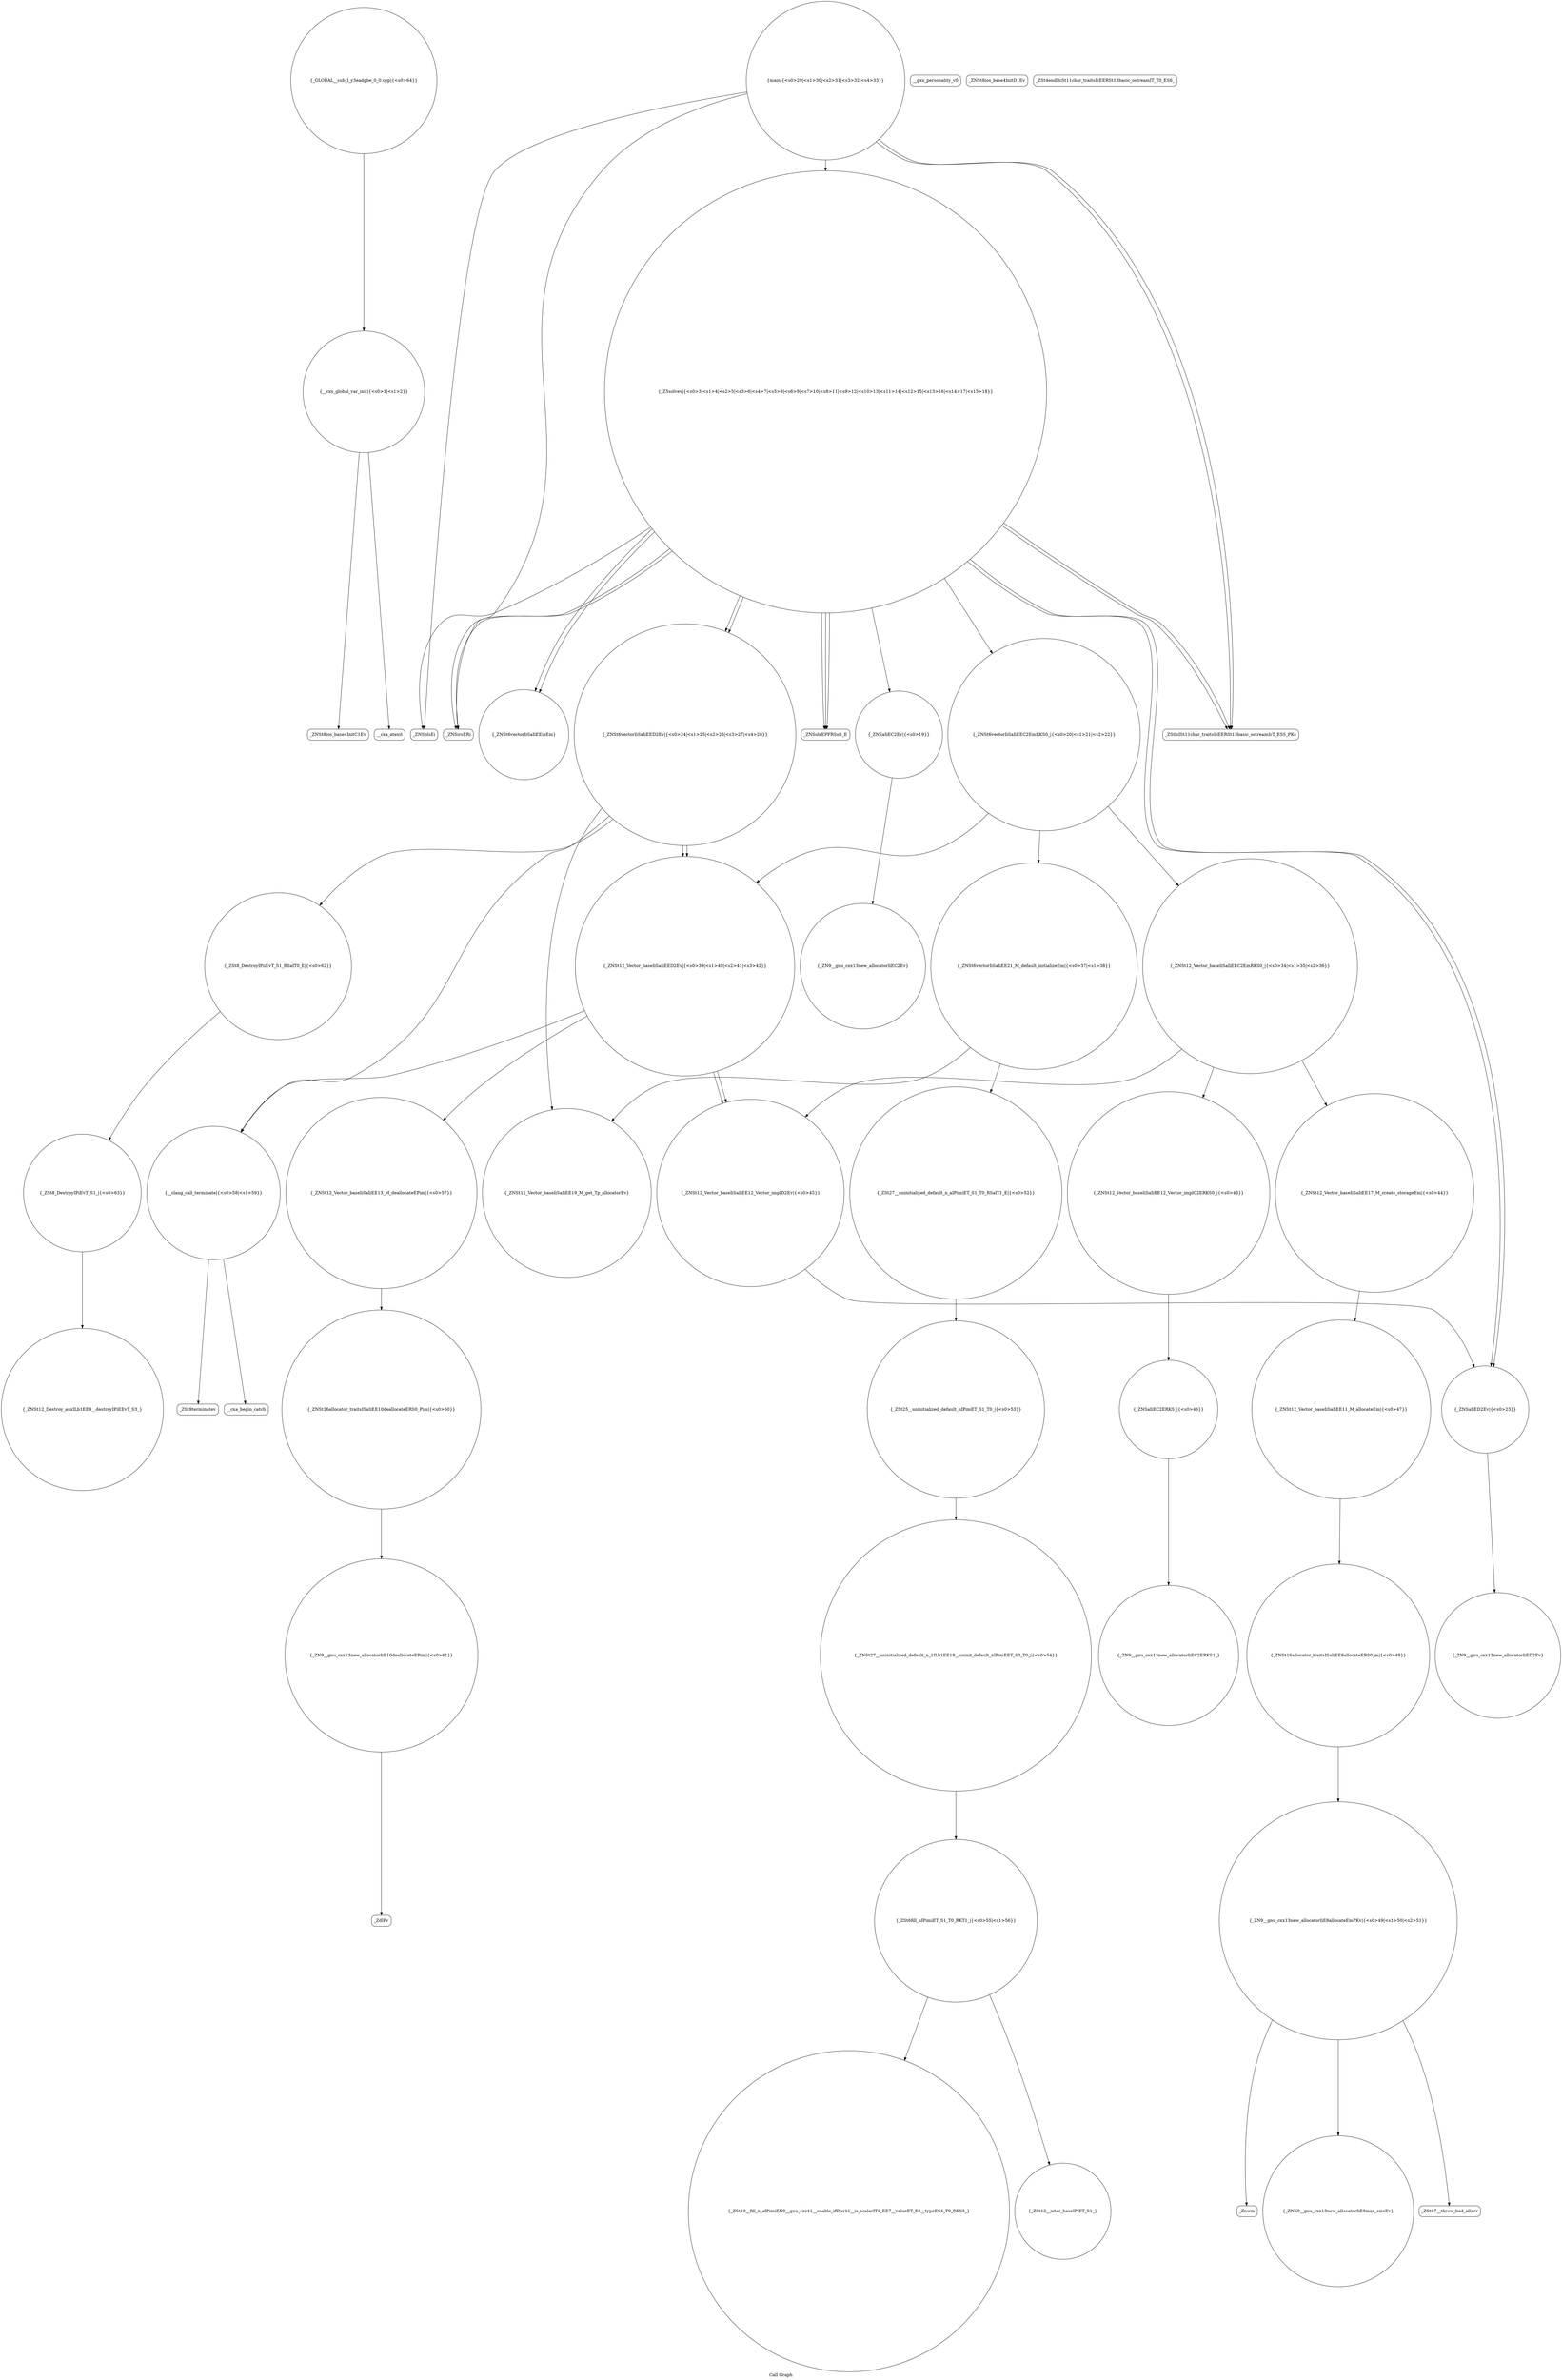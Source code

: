 digraph "Call Graph" {
	label="Call Graph";

	Node0x55e789e677e0 [shape=record,shape=circle,label="{__cxx_global_var_init|{<s0>1|<s1>2}}"];
	Node0x55e789e677e0:s0 -> Node0x55e789f35e40[color=black];
	Node0x55e789e677e0:s1 -> Node0x55e789f35f40[color=black];
	Node0x55e789f37440 [shape=record,shape=circle,label="{_ZN9__gnu_cxx13new_allocatorIiE10deallocateEPim|{<s0>61}}"];
	Node0x55e789f37440:s0 -> Node0x55e789f374c0[color=black];
	Node0x55e789f36140 [shape=record,shape=Mrecord,label="{__gxx_personality_v0}"];
	Node0x55e789f364c0 [shape=record,shape=Mrecord,label="{_ZNSolsEi}"];
	Node0x55e789f36840 [shape=record,shape=circle,label="{_ZNSt12_Vector_baseIiSaIiEED2Ev|{<s0>39|<s1>40|<s2>41|<s3>42}}"];
	Node0x55e789f36840:s0 -> Node0x55e789f371c0[color=black];
	Node0x55e789f36840:s1 -> Node0x55e789f369c0[color=black];
	Node0x55e789f36840:s2 -> Node0x55e789f369c0[color=black];
	Node0x55e789f36840:s3 -> Node0x55e789f37240[color=black];
	Node0x55e789f36bc0 [shape=record,shape=circle,label="{_ZNSt16allocator_traitsISaIiEE8allocateERS0_m|{<s0>48}}"];
	Node0x55e789f36bc0:s0 -> Node0x55e789f36c40[color=black];
	Node0x55e789f36f40 [shape=record,shape=circle,label="{_ZSt25__uninitialized_default_nIPimET_S1_T0_|{<s0>53}}"];
	Node0x55e789f36f40:s0 -> Node0x55e789f36fc0[color=black];
	Node0x55e789f372c0 [shape=record,shape=Mrecord,label="{__cxa_begin_catch}"];
	Node0x55e789f35fc0 [shape=record,shape=circle,label="{_Z5solvev|{<s0>3|<s1>4|<s2>5|<s3>6|<s4>7|<s5>8|<s6>9|<s7>10|<s8>11|<s9>12|<s10>13|<s11>14|<s12>15|<s13>16|<s14>17|<s15>18}}"];
	Node0x55e789f35fc0:s0 -> Node0x55e789f36040[color=black];
	Node0x55e789f35fc0:s1 -> Node0x55e789f360c0[color=black];
	Node0x55e789f35fc0:s2 -> Node0x55e789f361c0[color=black];
	Node0x55e789f35fc0:s3 -> Node0x55e789f36240[color=black];
	Node0x55e789f35fc0:s4 -> Node0x55e789f36240[color=black];
	Node0x55e789f35fc0:s5 -> Node0x55e789f362c0[color=black];
	Node0x55e789f35fc0:s6 -> Node0x55e789f361c0[color=black];
	Node0x55e789f35fc0:s7 -> Node0x55e789f36540[color=black];
	Node0x55e789f35fc0:s8 -> Node0x55e789f362c0[color=black];
	Node0x55e789f35fc0:s9 -> Node0x55e789f36340[color=black];
	Node0x55e789f35fc0:s10 -> Node0x55e789f363c0[color=black];
	Node0x55e789f35fc0:s11 -> Node0x55e789f36340[color=black];
	Node0x55e789f35fc0:s12 -> Node0x55e789f363c0[color=black];
	Node0x55e789f35fc0:s13 -> Node0x55e789f364c0[color=black];
	Node0x55e789f35fc0:s14 -> Node0x55e789f363c0[color=black];
	Node0x55e789f35fc0:s15 -> Node0x55e789f36540[color=black];
	Node0x55e789f38660 [shape=record,shape=circle,label="{_ZNSt12_Destroy_auxILb1EE9__destroyIPiEEvT_S3_}"];
	Node0x55e789f36340 [shape=record,shape=Mrecord,label="{_ZStlsISt11char_traitsIcEERSt13basic_ostreamIcT_ES5_PKc}"];
	Node0x55e789f366c0 [shape=record,shape=circle,label="{_ZN9__gnu_cxx13new_allocatorIiED2Ev}"];
	Node0x55e789f36a40 [shape=record,shape=circle,label="{_ZNSaIiEC2ERKS_|{<s0>46}}"];
	Node0x55e789f36a40:s0 -> Node0x55e789f36ac0[color=black];
	Node0x55e789f36dc0 [shape=record,shape=Mrecord,label="{_Znwm}"];
	Node0x55e789f37140 [shape=record,shape=circle,label="{_ZSt12__niter_baseIPiET_S1_}"];
	Node0x55e789f35e40 [shape=record,shape=Mrecord,label="{_ZNSt8ios_base4InitC1Ev}"];
	Node0x55e789f374c0 [shape=record,shape=Mrecord,label="{_ZdlPv}"];
	Node0x55e789f361c0 [shape=record,shape=circle,label="{_ZNSaIiED2Ev|{<s0>23}}"];
	Node0x55e789f361c0:s0 -> Node0x55e789f366c0[color=black];
	Node0x55e789f36540 [shape=record,shape=circle,label="{_ZNSt6vectorIiSaIiEED2Ev|{<s0>24|<s1>25|<s2>26|<s3>27|<s4>28}}"];
	Node0x55e789f36540:s0 -> Node0x55e789f36ec0[color=black];
	Node0x55e789f36540:s1 -> Node0x55e789f37540[color=black];
	Node0x55e789f36540:s2 -> Node0x55e789f36840[color=black];
	Node0x55e789f36540:s3 -> Node0x55e789f36840[color=black];
	Node0x55e789f36540:s4 -> Node0x55e789f37240[color=black];
	Node0x55e789f368c0 [shape=record,shape=circle,label="{_ZNSt12_Vector_baseIiSaIiEE12_Vector_implC2ERKS0_|{<s0>43}}"];
	Node0x55e789f368c0:s0 -> Node0x55e789f36a40[color=black];
	Node0x55e789f36c40 [shape=record,shape=circle,label="{_ZN9__gnu_cxx13new_allocatorIiE8allocateEmPKv|{<s0>49|<s1>50|<s2>51}}"];
	Node0x55e789f36c40:s0 -> Node0x55e789f36cc0[color=black];
	Node0x55e789f36c40:s1 -> Node0x55e789f36d40[color=black];
	Node0x55e789f36c40:s2 -> Node0x55e789f36dc0[color=black];
	Node0x55e789f36fc0 [shape=record,shape=circle,label="{_ZNSt27__uninitialized_default_n_1ILb1EE18__uninit_default_nIPimEET_S3_T0_|{<s0>54}}"];
	Node0x55e789f36fc0:s0 -> Node0x55e789f37040[color=black];
	Node0x55e789f37340 [shape=record,shape=Mrecord,label="{_ZSt9terminatev}"];
	Node0x55e789f36040 [shape=record,shape=circle,label="{_ZNSaIiEC2Ev|{<s0>19}}"];
	Node0x55e789f36040:s0 -> Node0x55e789f36640[color=black];
	Node0x55e789f386e0 [shape=record,shape=circle,label="{_GLOBAL__sub_I_y3eadgbe_0_0.cpp|{<s0>64}}"];
	Node0x55e789f386e0:s0 -> Node0x55e789e677e0[color=black];
	Node0x55e789f363c0 [shape=record,shape=Mrecord,label="{_ZNSolsEPFRSoS_E}"];
	Node0x55e789f36740 [shape=record,shape=circle,label="{_ZNSt12_Vector_baseIiSaIiEEC2EmRKS0_|{<s0>34|<s1>35|<s2>36}}"];
	Node0x55e789f36740:s0 -> Node0x55e789f368c0[color=black];
	Node0x55e789f36740:s1 -> Node0x55e789f36940[color=black];
	Node0x55e789f36740:s2 -> Node0x55e789f369c0[color=black];
	Node0x55e789f36ac0 [shape=record,shape=circle,label="{_ZN9__gnu_cxx13new_allocatorIiEC2ERKS1_}"];
	Node0x55e789f36e40 [shape=record,shape=circle,label="{_ZSt27__uninitialized_default_n_aIPimiET_S1_T0_RSaIT1_E|{<s0>52}}"];
	Node0x55e789f36e40:s0 -> Node0x55e789f36f40[color=black];
	Node0x55e789f371c0 [shape=record,shape=circle,label="{_ZNSt12_Vector_baseIiSaIiEE13_M_deallocateEPim|{<s0>57}}"];
	Node0x55e789f371c0:s0 -> Node0x55e789f373c0[color=black];
	Node0x55e789f35ec0 [shape=record,shape=Mrecord,label="{_ZNSt8ios_base4InitD1Ev}"];
	Node0x55e789f37540 [shape=record,shape=circle,label="{_ZSt8_DestroyIPiiEvT_S1_RSaIT0_E|{<s0>62}}"];
	Node0x55e789f37540:s0 -> Node0x55e789f385e0[color=black];
	Node0x55e789f36240 [shape=record,shape=Mrecord,label="{_ZNSirsERi}"];
	Node0x55e789f365c0 [shape=record,shape=circle,label="{main|{<s0>29|<s1>30|<s2>31|<s3>32|<s4>33}}"];
	Node0x55e789f365c0:s0 -> Node0x55e789f36240[color=black];
	Node0x55e789f365c0:s1 -> Node0x55e789f36340[color=black];
	Node0x55e789f365c0:s2 -> Node0x55e789f364c0[color=black];
	Node0x55e789f365c0:s3 -> Node0x55e789f36340[color=black];
	Node0x55e789f365c0:s4 -> Node0x55e789f35fc0[color=black];
	Node0x55e789f36940 [shape=record,shape=circle,label="{_ZNSt12_Vector_baseIiSaIiEE17_M_create_storageEm|{<s0>44}}"];
	Node0x55e789f36940:s0 -> Node0x55e789f36b40[color=black];
	Node0x55e789f36cc0 [shape=record,shape=circle,label="{_ZNK9__gnu_cxx13new_allocatorIiE8max_sizeEv}"];
	Node0x55e789f37040 [shape=record,shape=circle,label="{_ZSt6fill_nIPimiET_S1_T0_RKT1_|{<s0>55|<s1>56}}"];
	Node0x55e789f37040:s0 -> Node0x55e789f37140[color=black];
	Node0x55e789f37040:s1 -> Node0x55e789f370c0[color=black];
	Node0x55e789f373c0 [shape=record,shape=circle,label="{_ZNSt16allocator_traitsISaIiEE10deallocateERS0_Pim|{<s0>60}}"];
	Node0x55e789f373c0:s0 -> Node0x55e789f37440[color=black];
	Node0x55e789f360c0 [shape=record,shape=circle,label="{_ZNSt6vectorIiSaIiEEC2EmRKS0_|{<s0>20|<s1>21|<s2>22}}"];
	Node0x55e789f360c0:s0 -> Node0x55e789f36740[color=black];
	Node0x55e789f360c0:s1 -> Node0x55e789f367c0[color=black];
	Node0x55e789f360c0:s2 -> Node0x55e789f36840[color=black];
	Node0x55e789f36440 [shape=record,shape=Mrecord,label="{_ZSt4endlIcSt11char_traitsIcEERSt13basic_ostreamIT_T0_ES6_}"];
	Node0x55e789f367c0 [shape=record,shape=circle,label="{_ZNSt6vectorIiSaIiEE21_M_default_initializeEm|{<s0>37|<s1>38}}"];
	Node0x55e789f367c0:s0 -> Node0x55e789f36ec0[color=black];
	Node0x55e789f367c0:s1 -> Node0x55e789f36e40[color=black];
	Node0x55e789f36b40 [shape=record,shape=circle,label="{_ZNSt12_Vector_baseIiSaIiEE11_M_allocateEm|{<s0>47}}"];
	Node0x55e789f36b40:s0 -> Node0x55e789f36bc0[color=black];
	Node0x55e789f36ec0 [shape=record,shape=circle,label="{_ZNSt12_Vector_baseIiSaIiEE19_M_get_Tp_allocatorEv}"];
	Node0x55e789f37240 [shape=record,shape=circle,label="{__clang_call_terminate|{<s0>58|<s1>59}}"];
	Node0x55e789f37240:s0 -> Node0x55e789f372c0[color=black];
	Node0x55e789f37240:s1 -> Node0x55e789f37340[color=black];
	Node0x55e789f35f40 [shape=record,shape=Mrecord,label="{__cxa_atexit}"];
	Node0x55e789f385e0 [shape=record,shape=circle,label="{_ZSt8_DestroyIPiEvT_S1_|{<s0>63}}"];
	Node0x55e789f385e0:s0 -> Node0x55e789f38660[color=black];
	Node0x55e789f362c0 [shape=record,shape=circle,label="{_ZNSt6vectorIiSaIiEEixEm}"];
	Node0x55e789f36640 [shape=record,shape=circle,label="{_ZN9__gnu_cxx13new_allocatorIiEC2Ev}"];
	Node0x55e789f369c0 [shape=record,shape=circle,label="{_ZNSt12_Vector_baseIiSaIiEE12_Vector_implD2Ev|{<s0>45}}"];
	Node0x55e789f369c0:s0 -> Node0x55e789f361c0[color=black];
	Node0x55e789f36d40 [shape=record,shape=Mrecord,label="{_ZSt17__throw_bad_allocv}"];
	Node0x55e789f370c0 [shape=record,shape=circle,label="{_ZSt10__fill_n_aIPimiEN9__gnu_cxx11__enable_ifIXsr11__is_scalarIT1_EE7__valueET_E6__typeES4_T0_RKS3_}"];
}

